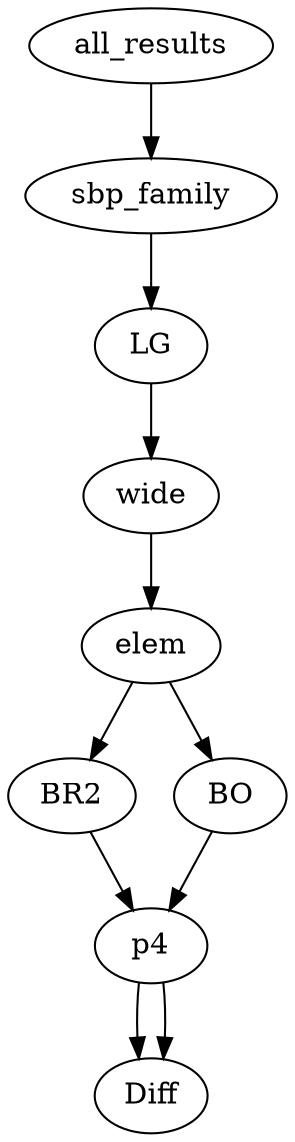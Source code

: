 digraph tree {
    "all_results";
    "sbp_family";
    "LG";
    "wide";
    "elem";
    "BR2";
    "p4";
    "Diff";
    "BO";
    "p4";
    "Diff";
    "all_results" -> "sbp_family";
    "sbp_family" -> "LG";
    "LG" -> "wide";
    "wide" -> "elem";
    "elem" -> "BR2";
    "elem" -> "BO";
    "BR2" -> "p4";
    "p4" -> "Diff";
    "BO" -> "p4";
    "p4" -> "Diff";
}
